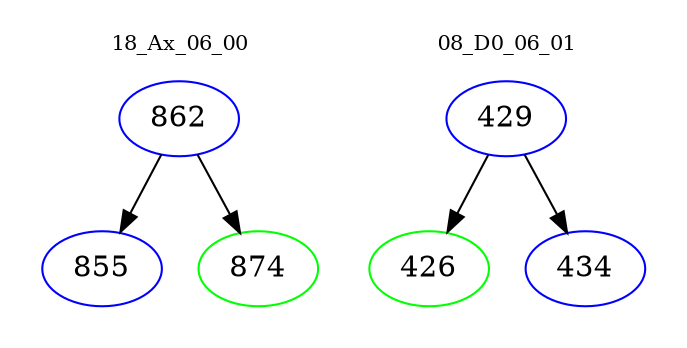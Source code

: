 digraph{
subgraph cluster_0 {
color = white
label = "18_Ax_06_00";
fontsize=10;
T0_862 [label="862", color="blue"]
T0_862 -> T0_855 [color="black"]
T0_855 [label="855", color="blue"]
T0_862 -> T0_874 [color="black"]
T0_874 [label="874", color="green"]
}
subgraph cluster_1 {
color = white
label = "08_D0_06_01";
fontsize=10;
T1_429 [label="429", color="blue"]
T1_429 -> T1_426 [color="black"]
T1_426 [label="426", color="green"]
T1_429 -> T1_434 [color="black"]
T1_434 [label="434", color="blue"]
}
}
